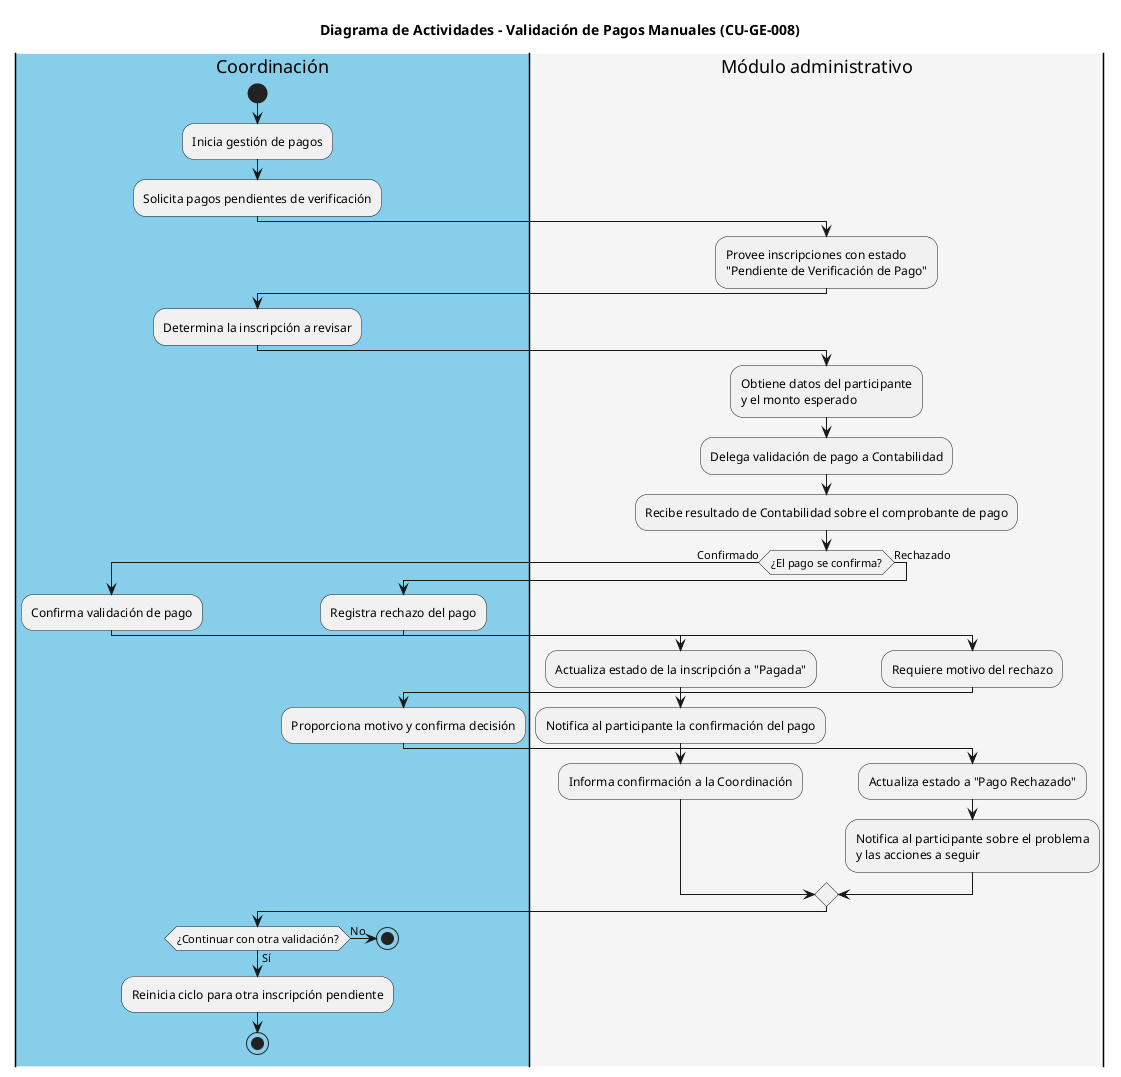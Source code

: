 @startuml CU-GE-008_Validacion_Pagos
title Diagrama de Actividades - Validación de Pagos Manuales (CU-GE-008)

|#skyblue|Coordinación|
start
:Inicia gestión de pagos;
:Solicita pagos pendientes de verificación;

|#whitesmoke|Módulo administrativo|
:Provee inscripciones con estado
"Pendiente de Verificación de Pago";

|#skyblue|Coordinación|
:Determina la inscripción a revisar;

|#whitesmoke|Módulo administrativo|
:Obtiene datos del participante
y el monto esperado;
:Delega validación de pago a Contabilidad;
:Recibe resultado de Contabilidad sobre el comprobante de pago;

if (¿El pago se confirma?) then (Confirmado)
  |#skyblue|Coordinación|
  :Confirma validación de pago;
  |#whitesmoke|Módulo administrativo|
  :Actualiza estado de la inscripción a "Pagada";
  :Notifica al participante la confirmación del pago;
  :Informa confirmación a la Coordinación;
else (Rechazado)
  |#skyblue|Coordinación|
  :Registra rechazo del pago;
  |#whitesmoke|Módulo administrativo|
  :Requiere motivo del rechazo;
  |#skyblue|Coordinación|
  :Proporciona motivo y confirma decisión;
  |#whitesmoke|Módulo administrativo|
  :Actualiza estado a "Pago Rechazado";
  :Notifica al participante sobre el problema
  y las acciones a seguir;
endif

|#skyblue|Coordinación|
if (¿Continuar con otra validación?) then (Sí)
  :Reinicia ciclo para otra inscripción pendiente;
  stop
else (No)
  stop
endif
@enduml
